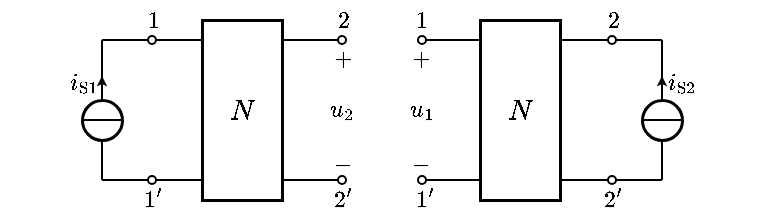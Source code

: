 <mxfile version="17.2.1" type="device"><diagram id="5rbgzLOTwC2UY9oqK9Cq" name="第 1 页"><mxGraphModel dx="401" dy="496" grid="1" gridSize="5" guides="1" tooltips="1" connect="1" arrows="1" fold="1" page="1" pageScale="1" pageWidth="827" pageHeight="1169" math="1" shadow="0"><root><mxCell id="0"/><mxCell id="1" parent="0"/><mxCell id="bXhRz9zdWTw2_m6RRyU6-24" value="" style="endArrow=oval;html=1;rounded=0;fontSize=10;startSize=4;endSize=4;endFill=0;" parent="1" edge="1"><mxGeometry width="50" height="50" relative="1" as="geometry"><mxPoint x="255" y="335" as="sourcePoint"/><mxPoint x="285" y="335" as="targetPoint"/></mxGeometry></mxCell><mxCell id="bXhRz9zdWTw2_m6RRyU6-28" value="\(N\)" style="rounded=0;whiteSpace=wrap;html=1;strokeWidth=1.5;connectable=0;" parent="1" vertex="1"><mxGeometry x="215" y="255" width="40" height="90" as="geometry"/></mxCell><mxCell id="bXhRz9zdWTw2_m6RRyU6-49" value="" style="endArrow=oval;html=1;rounded=0;fontSize=10;startSize=4;endSize=4;endFill=0;" parent="1" edge="1"><mxGeometry width="50" height="50" relative="1" as="geometry"><mxPoint x="165" y="265" as="sourcePoint"/><mxPoint x="190" y="265" as="targetPoint"/></mxGeometry></mxCell><mxCell id="bXhRz9zdWTw2_m6RRyU6-50" value="" style="ellipse;whiteSpace=wrap;html=1;aspect=fixed;labelBorderColor=none;fontSize=10;strokeColor=default;strokeWidth=1.5;fillColor=none;connectable=0;" parent="1" vertex="1"><mxGeometry x="155" y="295" width="20" height="20" as="geometry"/></mxCell><mxCell id="bXhRz9zdWTw2_m6RRyU6-51" value="" style="endArrow=none;html=1;rounded=0;fontSize=10;startSize=4;endSize=4;" parent="1" edge="1"><mxGeometry width="50" height="50" relative="1" as="geometry"><mxPoint x="165" y="335" as="sourcePoint"/><mxPoint x="165" y="315" as="targetPoint"/></mxGeometry></mxCell><mxCell id="bXhRz9zdWTw2_m6RRyU6-54" value="" style="endArrow=oval;html=1;rounded=0;fontSize=10;startSize=4;endSize=4;endFill=0;" parent="1" edge="1"><mxGeometry width="50" height="50" relative="1" as="geometry"><mxPoint x="165" y="335" as="sourcePoint"/><mxPoint x="190" y="335" as="targetPoint"/></mxGeometry></mxCell><mxCell id="bXhRz9zdWTw2_m6RRyU6-55" value="\(i_{\mathrm{S}1}\)" style="text;html=1;resizable=1;autosize=1;align=center;verticalAlign=middle;points=[];fillColor=none;strokeColor=none;rounded=0;comic=0;movable=1;rotatable=1;deletable=1;editable=1;connectable=0;fontSize=10;" parent="1" vertex="1"><mxGeometry x="143" y="276" width="25" height="20" as="geometry"/></mxCell><mxCell id="bXhRz9zdWTw2_m6RRyU6-56" value="$$+$$" style="text;html=1;resizable=1;autosize=1;align=center;verticalAlign=middle;points=[];fillColor=none;strokeColor=none;rounded=0;movable=1;rotatable=1;deletable=1;editable=1;connectable=0;fontSize=10;" parent="1" vertex="1"><mxGeometry x="277" y="268" width="15" height="12" as="geometry"/></mxCell><mxCell id="bXhRz9zdWTw2_m6RRyU6-57" value="$$-$$" style="text;resizable=1;autosize=1;align=center;verticalAlign=middle;points=[];fillColor=none;strokeColor=none;rounded=0;html=1;imageAspect=1;noLabel=0;recursiveResize=1;expand=1;editable=1;movable=1;rotatable=1;deletable=1;connectable=0;comic=0;fontSize=10;" parent="1" vertex="1"><mxGeometry x="277" y="322" width="15" height="9" as="geometry"/></mxCell><mxCell id="bXhRz9zdWTw2_m6RRyU6-58" value="\(u_2\)" style="text;html=1;resizable=1;autosize=1;align=center;verticalAlign=middle;points=[];fillColor=none;strokeColor=none;rounded=0;comic=0;movable=1;rotatable=1;deletable=1;editable=1;connectable=1;fontSize=10;" parent="1" vertex="1"><mxGeometry x="277" y="290" width="15.25" height="20" as="geometry"/></mxCell><mxCell id="bXhRz9zdWTw2_m6RRyU6-61" value="" style="endArrow=none;html=1;rounded=0;fontFamily=Helvetica;" parent="1" edge="1"><mxGeometry width="50" height="50" relative="1" as="geometry"><mxPoint x="165" y="265" as="sourcePoint"/><mxPoint x="165" y="295" as="targetPoint"/></mxGeometry></mxCell><mxCell id="bXhRz9zdWTw2_m6RRyU6-62" value="" style="endArrow=none;html=1;rounded=0;fontFamily=Helvetica;" parent="1" edge="1"><mxGeometry width="50" height="50" relative="1" as="geometry"><mxPoint x="155" y="305" as="sourcePoint"/><mxPoint x="175" y="305" as="targetPoint"/></mxGeometry></mxCell><mxCell id="bXhRz9zdWTw2_m6RRyU6-63" value="" style="endArrow=classic;html=1;rounded=0;fontSize=10;endSize=2;" parent="1" edge="1"><mxGeometry width="50" height="50" relative="1" as="geometry"><mxPoint x="165" y="293" as="sourcePoint"/><mxPoint x="165" y="283" as="targetPoint"/></mxGeometry></mxCell><mxCell id="bXhRz9zdWTw2_m6RRyU6-21" value="" style="endArrow=oval;html=1;rounded=0;fontSize=10;startSize=4;endSize=4;endFill=0;" parent="1" edge="1"><mxGeometry width="50" height="50" relative="1" as="geometry"><mxPoint x="255" y="265" as="sourcePoint"/><mxPoint x="285" y="265" as="targetPoint"/></mxGeometry></mxCell><mxCell id="GplZvklAYhrZrjNvRWE2-1" value="" style="endArrow=none;html=1;rounded=0;fontSize=10;startSize=4;endSize=4;" edge="1" parent="1"><mxGeometry width="50" height="50" relative="1" as="geometry"><mxPoint x="192" y="265" as="sourcePoint"/><mxPoint x="215" y="265" as="targetPoint"/></mxGeometry></mxCell><mxCell id="GplZvklAYhrZrjNvRWE2-2" value="" style="endArrow=none;html=1;rounded=0;fontSize=10;startSize=4;endSize=4;" edge="1" parent="1"><mxGeometry width="50" height="50" relative="1" as="geometry"><mxPoint x="192" y="335" as="sourcePoint"/><mxPoint x="215" y="335" as="targetPoint"/></mxGeometry></mxCell><mxCell id="GplZvklAYhrZrjNvRWE2-3" value="$$2$$" style="text;html=1;resizable=1;autosize=1;align=center;verticalAlign=middle;points=[];fillColor=none;strokeColor=none;rounded=0;fontSize=10;movable=1;rotatable=1;deletable=1;editable=1;connectable=1;" vertex="1" parent="1"><mxGeometry x="275" y="245" width="20" height="20" as="geometry"/></mxCell><mxCell id="GplZvklAYhrZrjNvRWE2-4" value="$$2'$$" style="text;html=1;resizable=1;autosize=1;align=center;verticalAlign=middle;points=[];fillColor=none;strokeColor=none;rounded=0;fontSize=10;movable=1;rotatable=1;deletable=1;editable=1;connectable=1;" vertex="1" parent="1"><mxGeometry x="275" y="335" width="20" height="20" as="geometry"/></mxCell><mxCell id="GplZvklAYhrZrjNvRWE2-5" value="$$1'$$" style="text;html=1;resizable=1;autosize=1;align=center;verticalAlign=middle;points=[];fillColor=none;strokeColor=none;rounded=0;fontSize=10;movable=1;rotatable=1;deletable=1;editable=1;connectable=1;" vertex="1" parent="1"><mxGeometry x="180" y="335" width="20" height="20" as="geometry"/></mxCell><mxCell id="GplZvklAYhrZrjNvRWE2-6" value="$$1$$" style="text;html=1;resizable=1;autosize=1;align=center;verticalAlign=middle;points=[];fillColor=none;strokeColor=none;rounded=0;fontSize=10;movable=1;rotatable=1;deletable=1;editable=1;connectable=1;" vertex="1" parent="1"><mxGeometry x="180" y="245" width="20" height="20" as="geometry"/></mxCell><mxCell id="GplZvklAYhrZrjNvRWE2-7" value="" style="endArrow=oval;html=1;rounded=0;fontSize=10;startSize=4;endSize=4;endFill=0;" edge="1" parent="1"><mxGeometry width="50" height="50" relative="1" as="geometry"><mxPoint x="394" y="335" as="sourcePoint"/><mxPoint x="420" y="335" as="targetPoint"/></mxGeometry></mxCell><mxCell id="GplZvklAYhrZrjNvRWE2-8" value="\(N\)" style="rounded=0;whiteSpace=wrap;html=1;strokeWidth=1.5;connectable=0;" vertex="1" parent="1"><mxGeometry x="354" y="255" width="40" height="90" as="geometry"/></mxCell><mxCell id="GplZvklAYhrZrjNvRWE2-10" value="" style="ellipse;whiteSpace=wrap;html=1;aspect=fixed;labelBorderColor=none;fontSize=10;strokeColor=default;strokeWidth=1.5;fillColor=none;connectable=0;" vertex="1" parent="1"><mxGeometry x="435" y="295" width="20" height="20" as="geometry"/></mxCell><mxCell id="GplZvklAYhrZrjNvRWE2-11" value="" style="endArrow=none;html=1;rounded=0;fontSize=10;startSize=4;endSize=4;" edge="1" parent="1"><mxGeometry width="50" height="50" relative="1" as="geometry"><mxPoint x="445" y="335" as="sourcePoint"/><mxPoint x="445" y="315" as="targetPoint"/></mxGeometry></mxCell><mxCell id="GplZvklAYhrZrjNvRWE2-13" value="\(i_{\mathrm{S}2}\)" style="text;html=1;resizable=1;autosize=1;align=center;verticalAlign=middle;points=[];fillColor=none;strokeColor=none;rounded=0;comic=0;movable=1;rotatable=1;deletable=1;editable=1;connectable=0;fontSize=10;" vertex="1" parent="1"><mxGeometry x="440" y="276" width="30" height="20" as="geometry"/></mxCell><mxCell id="GplZvklAYhrZrjNvRWE2-14" value="$$+$$" style="text;html=1;resizable=1;autosize=1;align=center;verticalAlign=middle;points=[];fillColor=none;strokeColor=none;rounded=0;movable=1;rotatable=1;deletable=1;editable=1;connectable=0;fontSize=10;" vertex="1" parent="1"><mxGeometry x="316" y="268" width="15" height="12" as="geometry"/></mxCell><mxCell id="GplZvklAYhrZrjNvRWE2-15" value="$$-$$" style="text;resizable=1;autosize=1;align=center;verticalAlign=middle;points=[];fillColor=none;strokeColor=none;rounded=0;html=1;imageAspect=1;noLabel=0;recursiveResize=1;expand=1;editable=1;movable=1;rotatable=1;deletable=1;connectable=0;comic=0;fontSize=10;" vertex="1" parent="1"><mxGeometry x="316" y="322" width="15" height="9" as="geometry"/></mxCell><mxCell id="GplZvklAYhrZrjNvRWE2-16" value="\(u_1\)" style="text;html=1;resizable=1;autosize=1;align=center;verticalAlign=middle;points=[];fillColor=none;strokeColor=none;rounded=0;comic=0;movable=1;rotatable=1;deletable=1;editable=1;connectable=1;fontSize=10;" vertex="1" parent="1"><mxGeometry x="315" y="290" width="20" height="20" as="geometry"/></mxCell><mxCell id="GplZvklAYhrZrjNvRWE2-17" value="" style="endArrow=none;html=1;rounded=0;fontFamily=Helvetica;" edge="1" parent="1"><mxGeometry width="50" height="50" relative="1" as="geometry"><mxPoint x="445" y="265" as="sourcePoint"/><mxPoint x="445" y="295" as="targetPoint"/></mxGeometry></mxCell><mxCell id="GplZvklAYhrZrjNvRWE2-18" value="" style="endArrow=none;html=1;rounded=0;fontFamily=Helvetica;" edge="1" parent="1"><mxGeometry width="50" height="50" relative="1" as="geometry"><mxPoint x="435" y="305" as="sourcePoint"/><mxPoint x="455" y="305" as="targetPoint"/></mxGeometry></mxCell><mxCell id="GplZvklAYhrZrjNvRWE2-19" value="" style="endArrow=classic;html=1;rounded=0;fontSize=10;endSize=2;" edge="1" parent="1"><mxGeometry width="50" height="50" relative="1" as="geometry"><mxPoint x="445" y="293" as="sourcePoint"/><mxPoint x="445" y="283" as="targetPoint"/></mxGeometry></mxCell><mxCell id="GplZvklAYhrZrjNvRWE2-20" value="" style="endArrow=oval;html=1;rounded=0;fontSize=10;startSize=4;endSize=4;endFill=0;" edge="1" parent="1"><mxGeometry width="50" height="50" relative="1" as="geometry"><mxPoint x="394" y="265" as="sourcePoint"/><mxPoint x="420" y="265" as="targetPoint"/></mxGeometry></mxCell><mxCell id="GplZvklAYhrZrjNvRWE2-22" value="" style="endArrow=none;html=1;rounded=0;fontSize=10;startSize=4;endSize=4;startArrow=oval;startFill=0;" edge="1" parent="1"><mxGeometry width="50" height="50" relative="1" as="geometry"><mxPoint x="325" y="335" as="sourcePoint"/><mxPoint x="354" y="335" as="targetPoint"/></mxGeometry></mxCell><mxCell id="GplZvklAYhrZrjNvRWE2-23" value="$$2$$" style="text;html=1;resizable=1;autosize=1;align=center;verticalAlign=middle;points=[];fillColor=none;strokeColor=none;rounded=0;fontSize=10;movable=1;rotatable=1;deletable=1;editable=1;connectable=0;" vertex="1" parent="1"><mxGeometry x="410" y="245" width="20" height="20" as="geometry"/></mxCell><mxCell id="GplZvklAYhrZrjNvRWE2-24" value="$$2'$$" style="text;html=1;resizable=1;autosize=1;align=center;verticalAlign=middle;points=[];fillColor=none;strokeColor=none;rounded=0;fontSize=10;movable=1;rotatable=1;deletable=1;editable=1;connectable=0;" vertex="1" parent="1"><mxGeometry x="410" y="335" width="20" height="20" as="geometry"/></mxCell><mxCell id="GplZvklAYhrZrjNvRWE2-25" value="$$1'$$" style="text;html=1;resizable=1;autosize=1;align=center;verticalAlign=middle;points=[];fillColor=none;strokeColor=none;rounded=0;fontSize=10;movable=1;rotatable=1;deletable=1;editable=1;connectable=0;" vertex="1" parent="1"><mxGeometry x="316" y="335" width="20" height="20" as="geometry"/></mxCell><mxCell id="GplZvklAYhrZrjNvRWE2-26" value="$$1$$" style="text;html=1;resizable=1;autosize=1;align=center;verticalAlign=middle;points=[];fillColor=none;strokeColor=none;rounded=0;fontSize=10;movable=1;rotatable=1;deletable=1;editable=1;connectable=0;" vertex="1" parent="1"><mxGeometry x="314.25" y="245" width="20" height="20" as="geometry"/></mxCell><mxCell id="GplZvklAYhrZrjNvRWE2-27" value="" style="endArrow=none;html=1;rounded=0;fontSize=10;startSize=4;endSize=4;startArrow=oval;startFill=0;" edge="1" parent="1"><mxGeometry width="50" height="50" relative="1" as="geometry"><mxPoint x="325" y="265" as="sourcePoint"/><mxPoint x="355" y="265" as="targetPoint"/></mxGeometry></mxCell><mxCell id="GplZvklAYhrZrjNvRWE2-28" value="" style="endArrow=none;html=1;rounded=0;fontSize=10;startSize=4;endSize=4;" edge="1" parent="1"><mxGeometry width="50" height="50" relative="1" as="geometry"><mxPoint x="422" y="265" as="sourcePoint"/><mxPoint x="445" y="265" as="targetPoint"/></mxGeometry></mxCell><mxCell id="GplZvklAYhrZrjNvRWE2-30" value="" style="endArrow=none;html=1;rounded=0;fontSize=10;startSize=4;endSize=4;" edge="1" parent="1"><mxGeometry width="50" height="50" relative="1" as="geometry"><mxPoint x="445" y="335" as="sourcePoint"/><mxPoint x="422" y="335" as="targetPoint"/></mxGeometry></mxCell></root></mxGraphModel></diagram></mxfile>